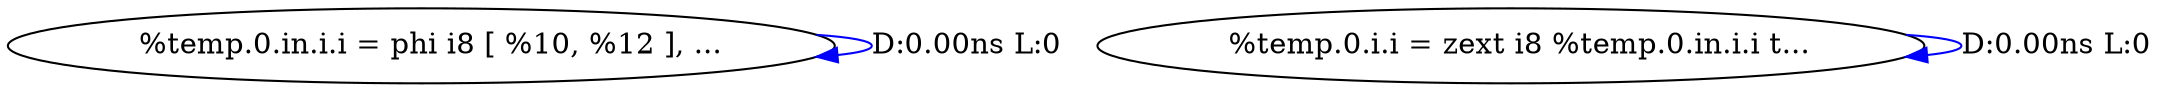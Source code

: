 digraph {
Node0x4113460[label="  %temp.0.in.i.i = phi i8 [ %10, %12 ], ..."];
Node0x4113460 -> Node0x4113460[label="D:0.00ns L:0",color=blue];
Node0x41135a0[label="  %temp.0.i.i = zext i8 %temp.0.in.i.i t..."];
Node0x41135a0 -> Node0x41135a0[label="D:0.00ns L:0",color=blue];
}
